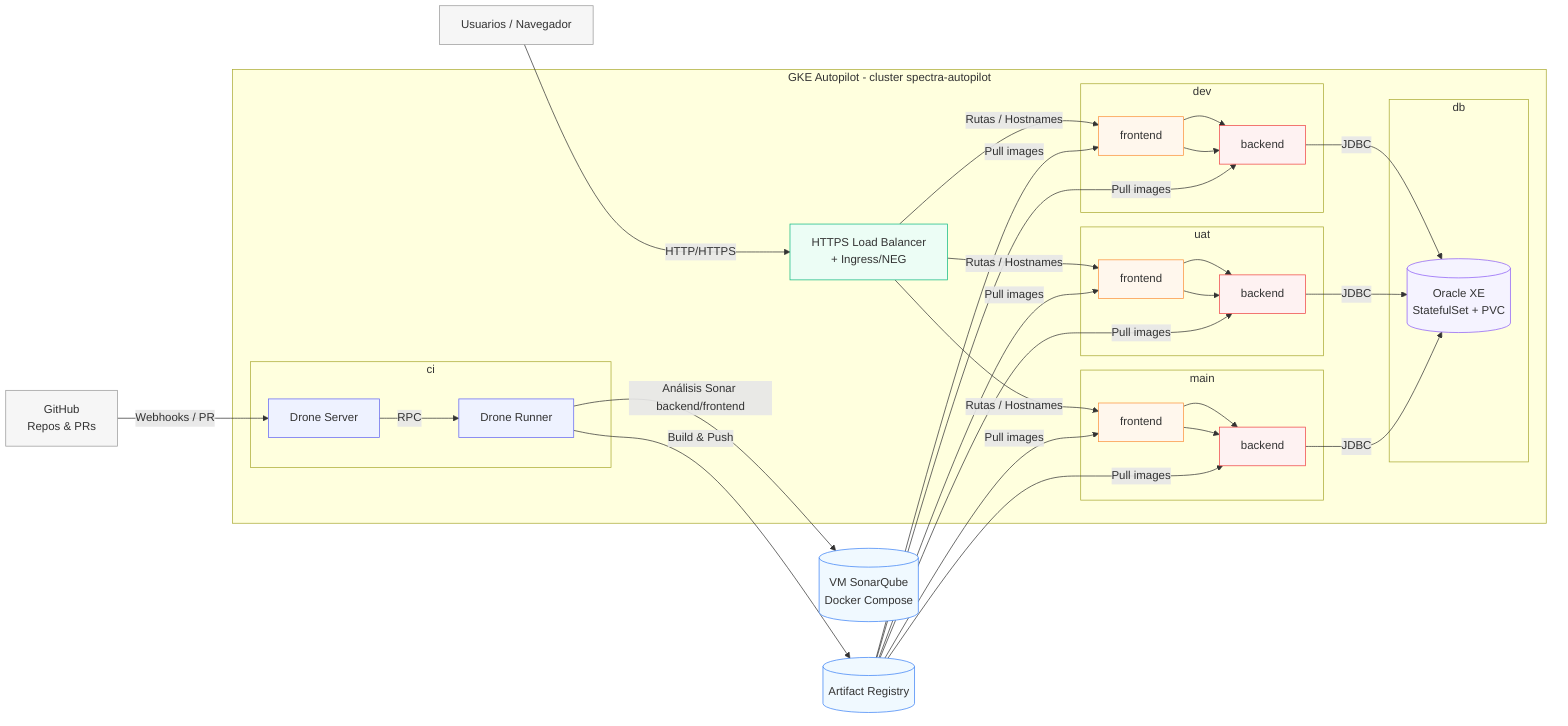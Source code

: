 graph LR
  %% Actores externos
  U[Usuarios / Navegador]:::ext
  GH[GitHub<br/>Repos &amp; PRs]:::ext
  AR[(Artifact Registry)]:::gcp
  SONAR[(VM SonarQube<br/>Docker Compose)]:::gcp

  %% Borde de GKE
  subgraph GKE [GKE Autopilot - cluster spectra-autopilot]
    direction TB

    %% Ingress / LB
    GCLB[HTTPS Load Balancer<br/>+ Ingress/NEG]:::net

    %% Namespaces de runtime
    subgraph NS_MAIN [main]
      direction TB
      MFE[frontend]:::fe --> MBE[backend]:::be
    end

    subgraph NS_UAT [uat]
      direction TB
      UFE[frontend]:::fe --> UBE[backend]:::be
    end

    subgraph NS_DEV [dev]
      direction TB
      DFE[frontend]:::fe --> DBE[backend]:::be
    end

    %% Base de datos central
    subgraph NS_DB [db]
      ORA[(Oracle XE<br/>StatefulSet + PVC)]:::db
    end

    %% Namespace de CI
    subgraph NS_CI [ci]
      DRONE[Drone Server]:::ci
      DRONER[Drone Runner]:::ci
      DRONE -- RPC --> DRONER
    end
  end

  %% Flujo de tráfico de usuarios
  U -->|HTTP/HTTPS| GCLB
  GCLB -->|Rutas / Hostnames| DFE
  GCLB -->|Rutas / Hostnames| UFE
  GCLB -->|Rutas / Hostnames| MFE

  %% App internamente
  DFE --> DBE -->|JDBC| ORA
  UFE --> UBE -->|JDBC| ORA
  MFE --> MBE -->|JDBC| ORA

  %% CI/CD
  GH -->|Webhooks / PR| DRONE
  DRONER -->|Build &amp; Push| AR
  AR -->|Pull images| DBE
  AR -->|Pull images| UBE
  AR -->|Pull images| MBE
  AR -->|Pull images| DFE
  AR -->|Pull images| UFE
  AR -->|Pull images| MFE

  %% Calidad
  DRONER -->|Análisis Sonar backend/frontend| SONAR

  classDef ext fill:#f6f6f6,stroke:#999,stroke-width:1px;
  classDef gcp fill:#f0f9ff,stroke:#3b82f6,stroke-width:1px;
  classDef net fill:#ecfdf5,stroke:#10b981,stroke-width:1px;
  classDef fe fill:#fff7ed,stroke:#fb923c,stroke-width:1px;
  classDef be fill:#fef2f2,stroke:#ef4444,stroke-width:1px;
  classDef db fill:#f5f3ff,stroke:#8b5cf6,stroke-width:1px;
  classDef ci fill:#eef2ff,stroke:#6366f1,stroke-width:1px;